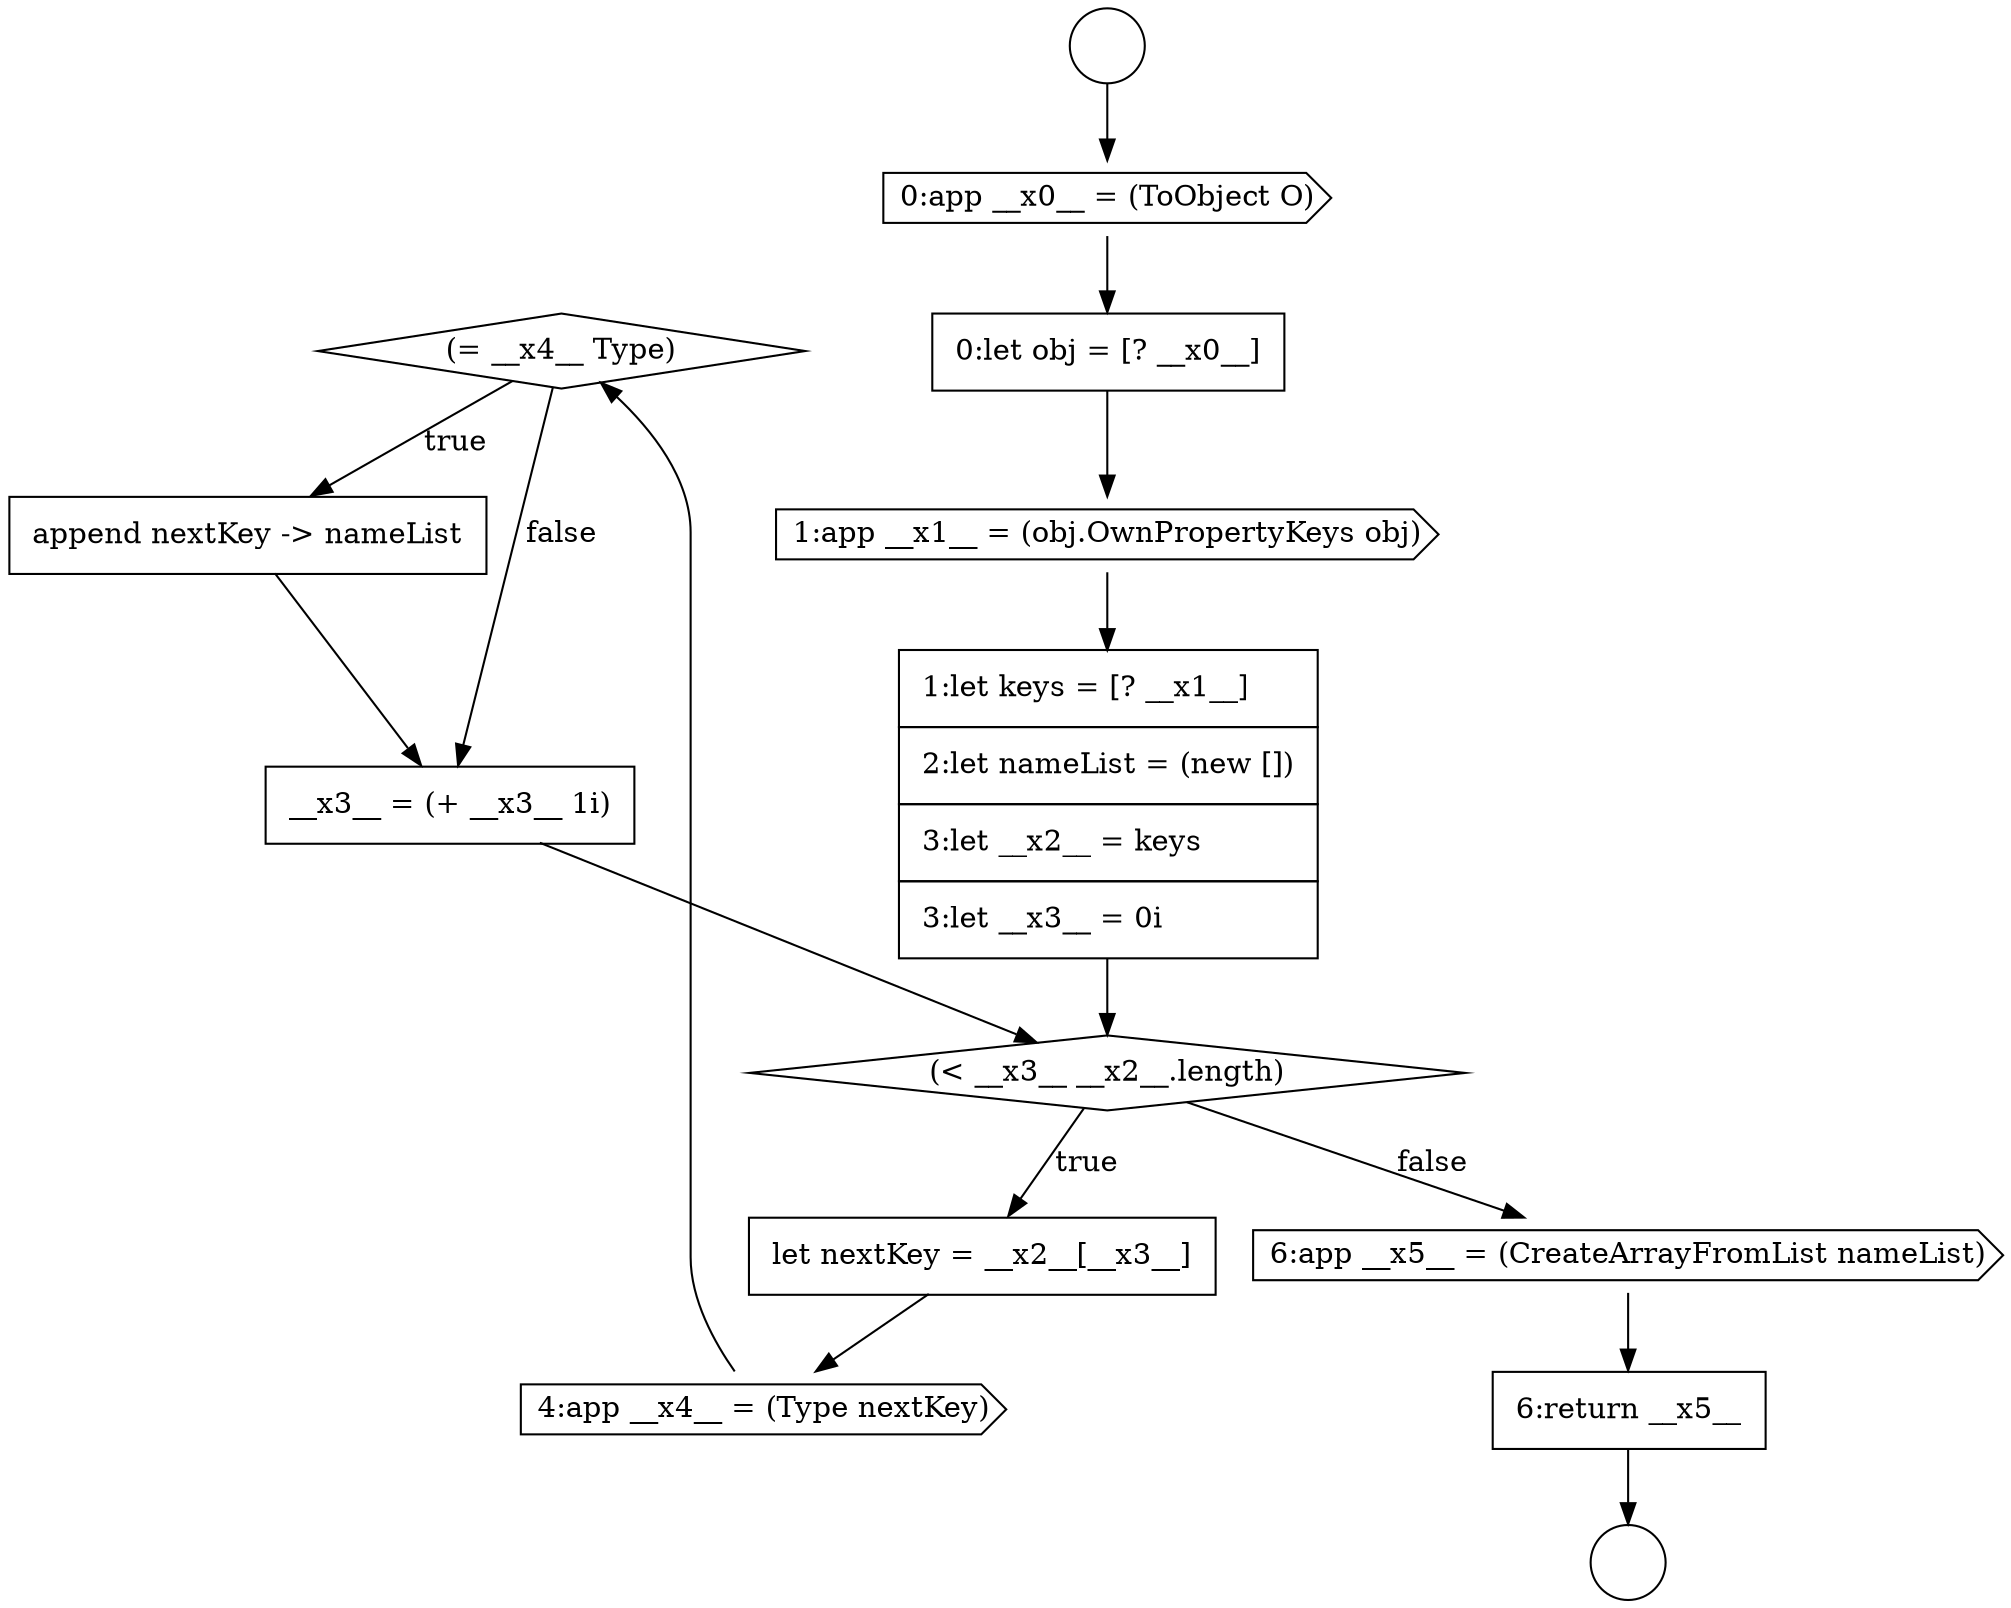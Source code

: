 digraph {
  node10753 [shape=diamond, label=<<font color="black">(= __x4__ Type)</font>> color="black" fillcolor="white" style=filled]
  node10747 [shape=none, margin=0, label=<<font color="black">
    <table border="0" cellborder="1" cellspacing="0" cellpadding="10">
      <tr><td align="left">0:let obj = [? __x0__]</td></tr>
    </table>
  </font>> color="black" fillcolor="white" style=filled]
  node10751 [shape=none, margin=0, label=<<font color="black">
    <table border="0" cellborder="1" cellspacing="0" cellpadding="10">
      <tr><td align="left">let nextKey = __x2__[__x3__]</td></tr>
    </table>
  </font>> color="black" fillcolor="white" style=filled]
  node10756 [shape=cds, label=<<font color="black">6:app __x5__ = (CreateArrayFromList nameList)</font>> color="black" fillcolor="white" style=filled]
  node10748 [shape=cds, label=<<font color="black">1:app __x1__ = (obj.OwnPropertyKeys obj)</font>> color="black" fillcolor="white" style=filled]
  node10752 [shape=cds, label=<<font color="black">4:app __x4__ = (Type nextKey)</font>> color="black" fillcolor="white" style=filled]
  node10755 [shape=none, margin=0, label=<<font color="black">
    <table border="0" cellborder="1" cellspacing="0" cellpadding="10">
      <tr><td align="left">__x3__ = (+ __x3__ 1i)</td></tr>
    </table>
  </font>> color="black" fillcolor="white" style=filled]
  node10749 [shape=none, margin=0, label=<<font color="black">
    <table border="0" cellborder="1" cellspacing="0" cellpadding="10">
      <tr><td align="left">1:let keys = [? __x1__]</td></tr>
      <tr><td align="left">2:let nameList = (new [])</td></tr>
      <tr><td align="left">3:let __x2__ = keys</td></tr>
      <tr><td align="left">3:let __x3__ = 0i</td></tr>
    </table>
  </font>> color="black" fillcolor="white" style=filled]
  node10746 [shape=cds, label=<<font color="black">0:app __x0__ = (ToObject O)</font>> color="black" fillcolor="white" style=filled]
  node10757 [shape=none, margin=0, label=<<font color="black">
    <table border="0" cellborder="1" cellspacing="0" cellpadding="10">
      <tr><td align="left">6:return __x5__</td></tr>
    </table>
  </font>> color="black" fillcolor="white" style=filled]
  node10754 [shape=none, margin=0, label=<<font color="black">
    <table border="0" cellborder="1" cellspacing="0" cellpadding="10">
      <tr><td align="left">append nextKey -&gt; nameList</td></tr>
    </table>
  </font>> color="black" fillcolor="white" style=filled]
  node10744 [shape=circle label=" " color="black" fillcolor="white" style=filled]
  node10745 [shape=circle label=" " color="black" fillcolor="white" style=filled]
  node10750 [shape=diamond, label=<<font color="black">(&lt; __x3__ __x2__.length)</font>> color="black" fillcolor="white" style=filled]
  node10757 -> node10745 [ color="black"]
  node10747 -> node10748 [ color="black"]
  node10756 -> node10757 [ color="black"]
  node10755 -> node10750 [ color="black"]
  node10752 -> node10753 [ color="black"]
  node10748 -> node10749 [ color="black"]
  node10753 -> node10754 [label=<<font color="black">true</font>> color="black"]
  node10753 -> node10755 [label=<<font color="black">false</font>> color="black"]
  node10754 -> node10755 [ color="black"]
  node10749 -> node10750 [ color="black"]
  node10751 -> node10752 [ color="black"]
  node10750 -> node10751 [label=<<font color="black">true</font>> color="black"]
  node10750 -> node10756 [label=<<font color="black">false</font>> color="black"]
  node10746 -> node10747 [ color="black"]
  node10744 -> node10746 [ color="black"]
}
